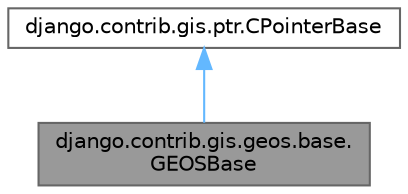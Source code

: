digraph "django.contrib.gis.geos.base.GEOSBase"
{
 // LATEX_PDF_SIZE
  bgcolor="transparent";
  edge [fontname=Helvetica,fontsize=10,labelfontname=Helvetica,labelfontsize=10];
  node [fontname=Helvetica,fontsize=10,shape=box,height=0.2,width=0.4];
  Node1 [id="Node000001",label="django.contrib.gis.geos.base.\lGEOSBase",height=0.2,width=0.4,color="gray40", fillcolor="grey60", style="filled", fontcolor="black",tooltip=" "];
  Node2 -> Node1 [id="edge2_Node000001_Node000002",dir="back",color="steelblue1",style="solid",tooltip=" "];
  Node2 [id="Node000002",label="django.contrib.gis.ptr.CPointerBase",height=0.2,width=0.4,color="gray40", fillcolor="white", style="filled",URL="$classdjango_1_1contrib_1_1gis_1_1ptr_1_1CPointerBase.html",tooltip=" "];
}
